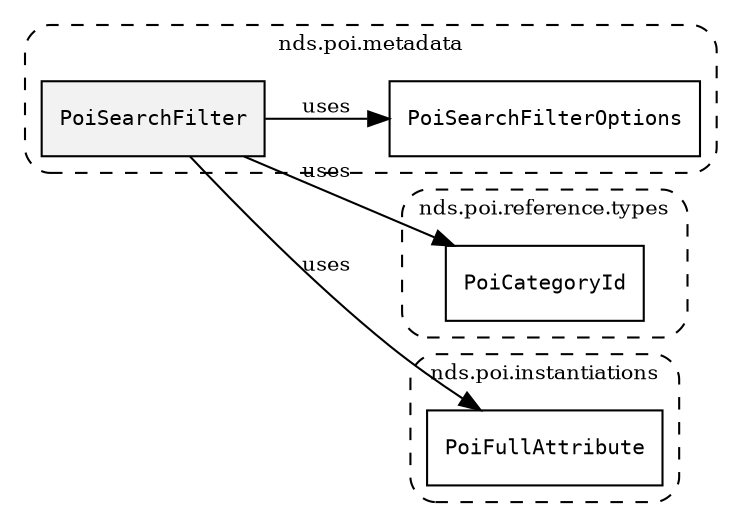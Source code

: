 /**
 * This dot file creates symbol collaboration diagram for PoiSearchFilter.
 */
digraph ZSERIO
{
    node [shape=box, fontsize=10];
    rankdir="LR";
    fontsize=10;
    tooltip="PoiSearchFilter collaboration diagram";

    subgraph "cluster_nds.poi.metadata"
    {
        style="dashed, rounded";
        label="nds.poi.metadata";
        tooltip="Package nds.poi.metadata";
        href="../../../content/packages/nds.poi.metadata.html#Package-nds-poi-metadata";
        target="_parent";

        "PoiSearchFilter" [style="filled", fillcolor="#0000000D", target="_parent", label=<<font face="monospace"><table align="center" border="0" cellspacing="0" cellpadding="0"><tr><td href="../../../content/packages/nds.poi.metadata.html#Structure-PoiSearchFilter" title="Structure defined in nds.poi.metadata">PoiSearchFilter</td></tr></table></font>>];
        "PoiSearchFilterOptions" [target="_parent", label=<<font face="monospace"><table align="center" border="0" cellspacing="0" cellpadding="0"><tr><td href="../../../content/packages/nds.poi.metadata.html#Bitmask-PoiSearchFilterOptions" title="Bitmask defined in nds.poi.metadata">PoiSearchFilterOptions</td></tr></table></font>>];
    }

    subgraph "cluster_nds.poi.reference.types"
    {
        style="dashed, rounded";
        label="nds.poi.reference.types";
        tooltip="Package nds.poi.reference.types";
        href="../../../content/packages/nds.poi.reference.types.html#Package-nds-poi-reference-types";
        target="_parent";

        "PoiCategoryId" [target="_parent", label=<<font face="monospace"><table align="center" border="0" cellspacing="0" cellpadding="0"><tr><td href="../../../content/packages/nds.poi.reference.types.html#Subtype-PoiCategoryId" title="Subtype defined in nds.poi.reference.types">PoiCategoryId</td></tr></table></font>>];
    }

    subgraph "cluster_nds.poi.instantiations"
    {
        style="dashed, rounded";
        label="nds.poi.instantiations";
        tooltip="Package nds.poi.instantiations";
        href="../../../content/packages/nds.poi.instantiations.html#Package-nds-poi-instantiations";
        target="_parent";

        "PoiFullAttribute" [target="_parent", label=<<font face="monospace"><table align="center" border="0" cellspacing="0" cellpadding="0"><tr><td href="../../../content/packages/nds.poi.instantiations.html#InstantiateType-PoiFullAttribute" title="InstantiateType defined in nds.poi.instantiations">PoiFullAttribute</td></tr></table></font>>];
    }

    "PoiSearchFilter" -> "PoiSearchFilterOptions" [label="uses", fontsize=10];
    "PoiSearchFilter" -> "PoiCategoryId" [label="uses", fontsize=10];
    "PoiSearchFilter" -> "PoiFullAttribute" [label="uses", fontsize=10];
}
